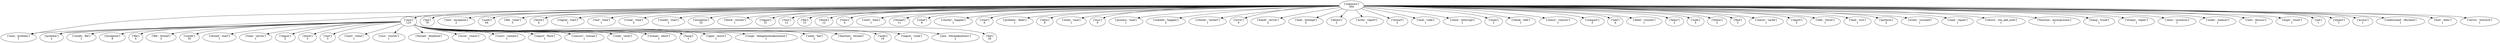 strict digraph  {
	"['unknown']
504" -> "['race']
123";
	"['unknown']
504" -> "['fail']
78";
	"['unknown']
504" -> "['test', 'exception']
2";
	"['unknown']
504" -> "['node']
64";
	"['unknown']
504" -> "['file', 'creat']
5";
	"['unknown']
504" -> "['block']
4";
	"['unknown']
504" -> "['region', 'start']
1";
	"['unknown']
504" -> "['test', 'time']
1";
	"['unknown']
504" -> "['creat', 'time']
3";
	"['unknown']
504" -> "['condit', 'start']
1";
	"['unknown']
504" -> "['exception']
32";
	"['unknown']
504" -> "['block', 'cluster']
1";
	"['unknown']
504" -> "['region']
31";
	"['unknown']
504" -> "['test']
12";
	"['unknown']
504" -> "['file']
13";
	"['unknown']
504" -> "['block']
12";
	"['unknown']
504" -> "['time']
4";
	"['unknown']
504" -> "['start', 'data']
1";
	"['unknown']
504" -> "['thread']
11";
	"['unknown']
504" -> "['creat']
8";
	"['unknown']
504" -> "['cluster', 'happen']
1";
	"['unknown']
504" -> "['start']
6";
	"['unknown']
504" -> "['case', 'problem']
1";
	"['unknown']
504" -> "['problem', 'delet']
1";
	"['unknown']
504" -> "['data']
8";
	"['unknown']
504" -> "['state', 'case']
1";
	"['unknown']
504" -> "['issu']
9";
	"['unknown']
504" -> "['process', 'task']
1";
	"['unknown']
504" -> "['someth', 'happen']
2";
	"['unknown']
504" -> "['cluster', 'restart']
1";
	"['unknown']
504" -> "['error']
6";
	"['unknown']
504" -> "['handl', 'server']
2";
	"['unknown']
504" -> "['task', 'attempt']
3";
	"['unknown']
504" -> "['detect']
2";
	"['unknown']
504" -> "['write', 'report']
1";
	"['unknown']
504" -> "['restart']
2";
	"['unknown']
504" -> "['task', 'code']
1";
	"['unknown']
504" -> "['close', 'interrupt']
1";
	"['unknown']
504" -> "['state']
2";
	"['unknown']
504" -> "['check', 'edit']
1";
	"['unknown']
504" -> "['problem']
2";
	"['unknown']
504" -> "['remov', 'concurr']
1";
	"['unknown']
504" -> "['compact']
3";
	"['unknown']
504" -> "['tabl']
4";
	"['unknown']
504" -> "['delet', 'counter']
1";
	"['unknown']
504" -> "['failur']
2";
	"['unknown']
504" -> "['code']
5";
	"['unknown']
504" -> "['follow']
2";
	"['unknown']
504" -> "['find']
2";
	"['unknown']
504" -> "['remov', 'cache']
1";
	"['unknown']
504" -> "['report']
2";
	"['unknown']
504" -> "['edit', 'throw']
1";
	"['unknown']
504" -> "['task', 'sort']
1";
	"['unknown']
504" -> "['perform']
2";
	"['unknown']
504" -> "['event', 'succeed']
1";
	"['unknown']
504" -> "['read', 'repair']
1";
	"['unknown']
504" -> "['return', 'zoo_add_auth']
1";
	"['unknown']
504" -> "['function', 'asyncprocess']
1";
	"['unknown']
504" -> "['hang', 'trunk']
1";
	"['unknown']
504" -> "['stream', 'repair']
1";
	"['unknown']
504" -> "['class', 'synchron']
1";
	"['unknown']
504" -> "['order', 'memori']
1";
	"['unknown']
504" -> "['initi', 'discuss']
1";
	"['unknown']
504" -> "['expir', 'count']
1";
	"['unknown']
504" -> "['job']
1";
	"['unknown']
504" -> "['expect']
1";
	"['unknown']
504" -> "['access']
1";
	"['unknown']
504" -> "['understand', 'dfsclient']
1";
	"['unknown']
504" -> "['hint', 'deliv']
1";
	"['unknown']
504" -> "['servic', 'overwrit']
1";
	"['race']
123" -> "['case', 'problem']
1";
	"['race']
123" -> "['problem']
2";
	"['race']
123" -> "['node', 'fail']
2";
	"['race']
123" -> "['function', 'thread']
2";
	"['race']
123" -> "['node']
19";
	"['race']
123" -> "['region', 'creat']
1";
	"['race']
123" -> "['jira', 'tthreadpoolserv']
2";
	"['race']
123" -> "['fail']
20";
	"['race']
123" -> "['condit', 'file']
1";
	"['race']
123" -> "['exception']
9";
	"['race']
123" -> "['file']
4";
	"['race']
123" -> "['file', 'thread']
3";
	"['race']
123" -> "['condit']
35";
	"['race']
123" -> "['thread', 'start']
1";
	"['race']
123" -> "['time', 'server']
1";
	"['race']
123" -> "['region']
2";
	"['race']
123" -> "['block']
3";
	"['race']
123" -> "['test']
3";
	"['race']
123" -> "['start', 'state']
1";
	"['race']
123" -> "['issu', 'cluster']
1";
	"['race']
123" -> "['thread', 'deadlock']
1";
	"['race']
123" -> "['error', 'remov']
1";
	"['race']
123" -> "['sourc', 'contain']
1";
	"['race']
123" -> "['report', 'flush']
1";
	"['race']
123" -> "['concurr', 'contain']
1";
	"['race']
123" -> "['code', 'reset']
1";
	"['race']
123" -> "['stream', 'abort']
1";
	"['race']
123" -> "['hang']
1";
	"['race']
123" -> "['open', 'move']
1";
	"['race']
123" -> "['coupl', 'delegationtokenrenew']
1";
}
